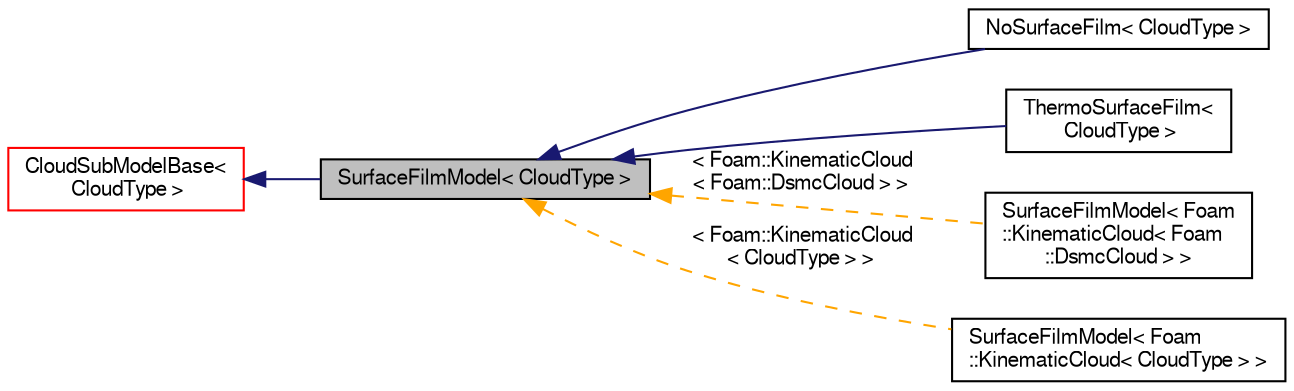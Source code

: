 digraph "SurfaceFilmModel&lt; CloudType &gt;"
{
  bgcolor="transparent";
  edge [fontname="FreeSans",fontsize="10",labelfontname="FreeSans",labelfontsize="10"];
  node [fontname="FreeSans",fontsize="10",shape=record];
  rankdir="LR";
  Node0 [label="SurfaceFilmModel\< CloudType \>",height=0.2,width=0.4,color="black", fillcolor="grey75", style="filled", fontcolor="black"];
  Node1 -> Node0 [dir="back",color="midnightblue",fontsize="10",style="solid",fontname="FreeSans"];
  Node1 [label="CloudSubModelBase\<\l CloudType \>",height=0.2,width=0.4,color="red",URL="$a24006.html",tooltip="Base class for cloud sub-models. "];
  Node0 -> Node3 [dir="back",color="midnightblue",fontsize="10",style="solid",fontname="FreeSans"];
  Node3 [label="NoSurfaceFilm\< CloudType \>",height=0.2,width=0.4,color="black",URL="$a24202.html",tooltip="Place holder for &#39;none&#39; option. "];
  Node0 -> Node4 [dir="back",color="midnightblue",fontsize="10",style="solid",fontname="FreeSans"];
  Node4 [label="ThermoSurfaceFilm\<\l CloudType \>",height=0.2,width=0.4,color="black",URL="$a24374.html",tooltip="Thermo parcel surface film model. "];
  Node0 -> Node5 [dir="back",color="orange",fontsize="10",style="dashed",label=" \< Foam::KinematicCloud\l\< Foam::DsmcCloud \> \>" ,fontname="FreeSans"];
  Node5 [label="SurfaceFilmModel\< Foam\l::KinematicCloud\< Foam\l::DsmcCloud \> \>",height=0.2,width=0.4,color="black",URL="$a23778.html"];
  Node0 -> Node6 [dir="back",color="orange",fontsize="10",style="dashed",label=" \< Foam::KinematicCloud\l\< CloudType \> \>" ,fontname="FreeSans"];
  Node6 [label="SurfaceFilmModel\< Foam\l::KinematicCloud\< CloudType \> \>",height=0.2,width=0.4,color="black",URL="$a23778.html"];
}
